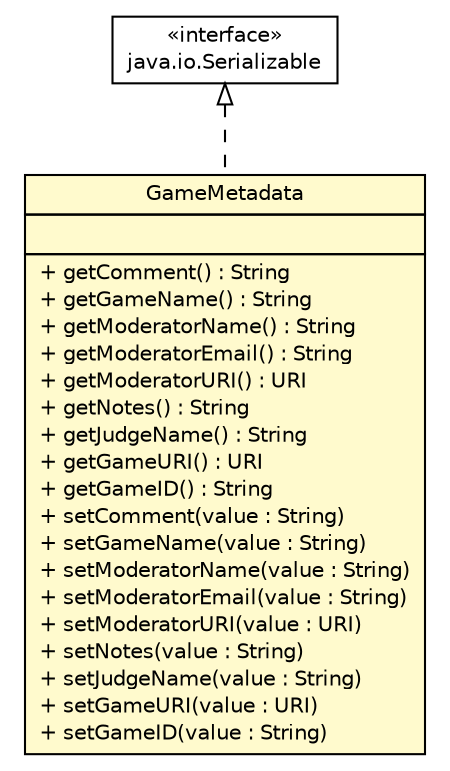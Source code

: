 #!/usr/local/bin/dot
#
# Class diagram 
# Generated by UMLGraph version 5.2 (http://www.umlgraph.org/)
#

digraph G {
	edge [fontname="Helvetica",fontsize=10,labelfontname="Helvetica",labelfontsize=10];
	node [fontname="Helvetica",fontsize=10,shape=plaintext];
	nodesep=0.25;
	ranksep=0.5;
	// dip.world.metadata.GameMetadata
	c9808 [label=<<table title="dip.world.metadata.GameMetadata" border="0" cellborder="1" cellspacing="0" cellpadding="2" port="p" bgcolor="lemonChiffon" href="./GameMetadata.html">
		<tr><td><table border="0" cellspacing="0" cellpadding="1">
<tr><td align="center" balign="center"> GameMetadata </td></tr>
		</table></td></tr>
		<tr><td><table border="0" cellspacing="0" cellpadding="1">
<tr><td align="left" balign="left">  </td></tr>
		</table></td></tr>
		<tr><td><table border="0" cellspacing="0" cellpadding="1">
<tr><td align="left" balign="left"> + getComment() : String </td></tr>
<tr><td align="left" balign="left"> + getGameName() : String </td></tr>
<tr><td align="left" balign="left"> + getModeratorName() : String </td></tr>
<tr><td align="left" balign="left"> + getModeratorEmail() : String </td></tr>
<tr><td align="left" balign="left"> + getModeratorURI() : URI </td></tr>
<tr><td align="left" balign="left"> + getNotes() : String </td></tr>
<tr><td align="left" balign="left"> + getJudgeName() : String </td></tr>
<tr><td align="left" balign="left"> + getGameURI() : URI </td></tr>
<tr><td align="left" balign="left"> + getGameID() : String </td></tr>
<tr><td align="left" balign="left"> + setComment(value : String) </td></tr>
<tr><td align="left" balign="left"> + setGameName(value : String) </td></tr>
<tr><td align="left" balign="left"> + setModeratorName(value : String) </td></tr>
<tr><td align="left" balign="left"> + setModeratorEmail(value : String) </td></tr>
<tr><td align="left" balign="left"> + setModeratorURI(value : URI) </td></tr>
<tr><td align="left" balign="left"> + setNotes(value : String) </td></tr>
<tr><td align="left" balign="left"> + setJudgeName(value : String) </td></tr>
<tr><td align="left" balign="left"> + setGameURI(value : URI) </td></tr>
<tr><td align="left" balign="left"> + setGameID(value : String) </td></tr>
		</table></td></tr>
		</table>>, fontname="Helvetica", fontcolor="black", fontsize=10.0];
	//dip.world.metadata.GameMetadata implements java.io.Serializable
	c9829:p -> c9808:p [dir=back,arrowtail=empty,style=dashed];
	// java.io.Serializable
	c9829 [label=<<table title="java.io.Serializable" border="0" cellborder="1" cellspacing="0" cellpadding="2" port="p" href="http://java.sun.com/j2se/1.4.2/docs/api/java/io/Serializable.html">
		<tr><td><table border="0" cellspacing="0" cellpadding="1">
<tr><td align="center" balign="center"> &#171;interface&#187; </td></tr>
<tr><td align="center" balign="center"> java.io.Serializable </td></tr>
		</table></td></tr>
		</table>>, fontname="Helvetica", fontcolor="black", fontsize=10.0];
}

